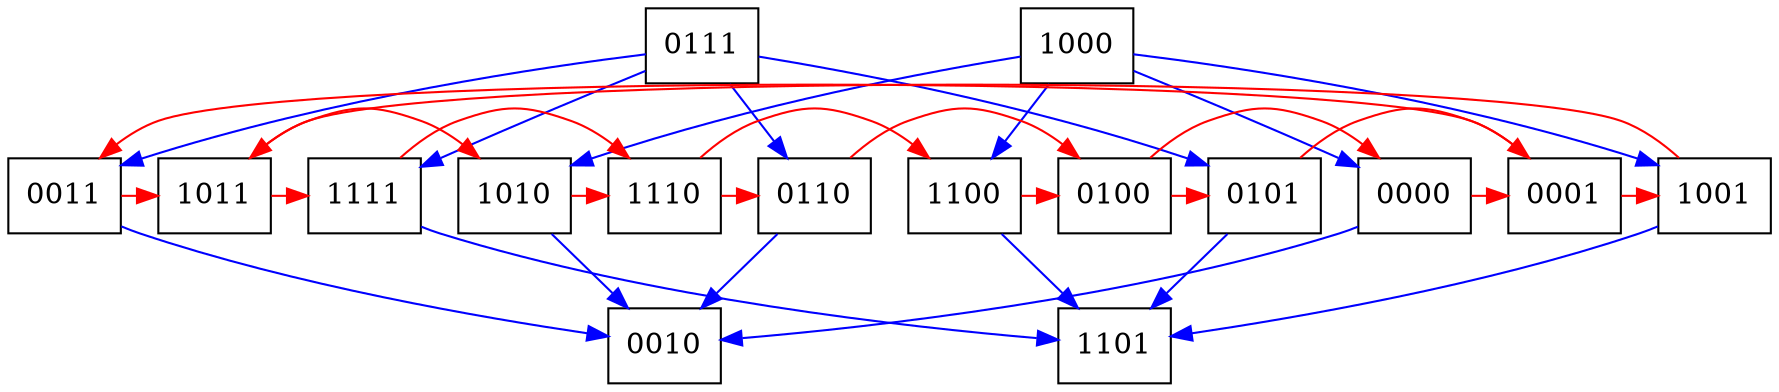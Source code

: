 digraph {
	subgraph level_4 { rank = same; node [shape = box] 0111; 1000};
	subgraph level_2 { rank = same; node [shape = box] 0000; 0001; 0011; 0100; 0101; 0110; 1001; 1010; 1011; 1100; 1110; 1111};
	subgraph level_0 { rank = same; node [shape = box] 0010; 1101};

	edge [color = red, label = ""] 0000 -> 0001 ;
	edge [color = blue, label = ""] 0000 -> 0010 ;
	edge [color = red, label = ""] 0001 -> 0011 ;
	edge [color = red, label = ""] 0001 -> 1001 ;
	edge [color = blue, label = ""] 0011 -> 0010 ;
	edge [color = red, label = ""] 0011 -> 1011 ;
	edge [color = red, label = ""] 0100 -> 0000 ;
	edge [color = red, label = ""] 0100 -> 0101 ;
	edge [color = red, label = ""] 0101 -> 0001 ;
	edge [color = blue, label = ""] 0101 -> 1101 ;
	edge [color = blue, label = ""] 0110 -> 0010 ;
	edge [color = red, label = ""] 0110 -> 0100 ;
	edge [color = blue, label = ""] 0111 -> 0011 ;
	edge [color = blue, label = ""] 0111 -> 0101 ;
	edge [color = blue, label = ""] 0111 -> 0110 ;
	edge [color = blue, label = ""] 0111 -> 1111 ;
	edge [color = blue, label = ""] 1000 -> 0000 ;
	edge [color = blue, label = ""] 1000 -> 1001 ;
	edge [color = blue, label = ""] 1000 -> 1010 ;
	edge [color = blue, label = ""] 1000 -> 1100 ;
	edge [color = red, label = ""] 1001 -> 1011 ;
	edge [color = blue, label = ""] 1001 -> 1101 ;
	edge [color = blue, label = ""] 1010 -> 0010 ;
	edge [color = red, label = ""] 1010 -> 1110 ;
	edge [color = red, label = ""] 1011 -> 1010 ;
	edge [color = red, label = ""] 1011 -> 1111 ;
	edge [color = red, label = ""] 1100 -> 0100 ;
	edge [color = blue, label = ""] 1100 -> 1101 ;
	edge [color = red, label = ""] 1110 -> 0110 ;
	edge [color = red, label = ""] 1110 -> 1100 ;
	edge [color = blue, label = ""] 1111 -> 1101 ;
	edge [color = red, label = ""] 1111 -> 1110 ;
}